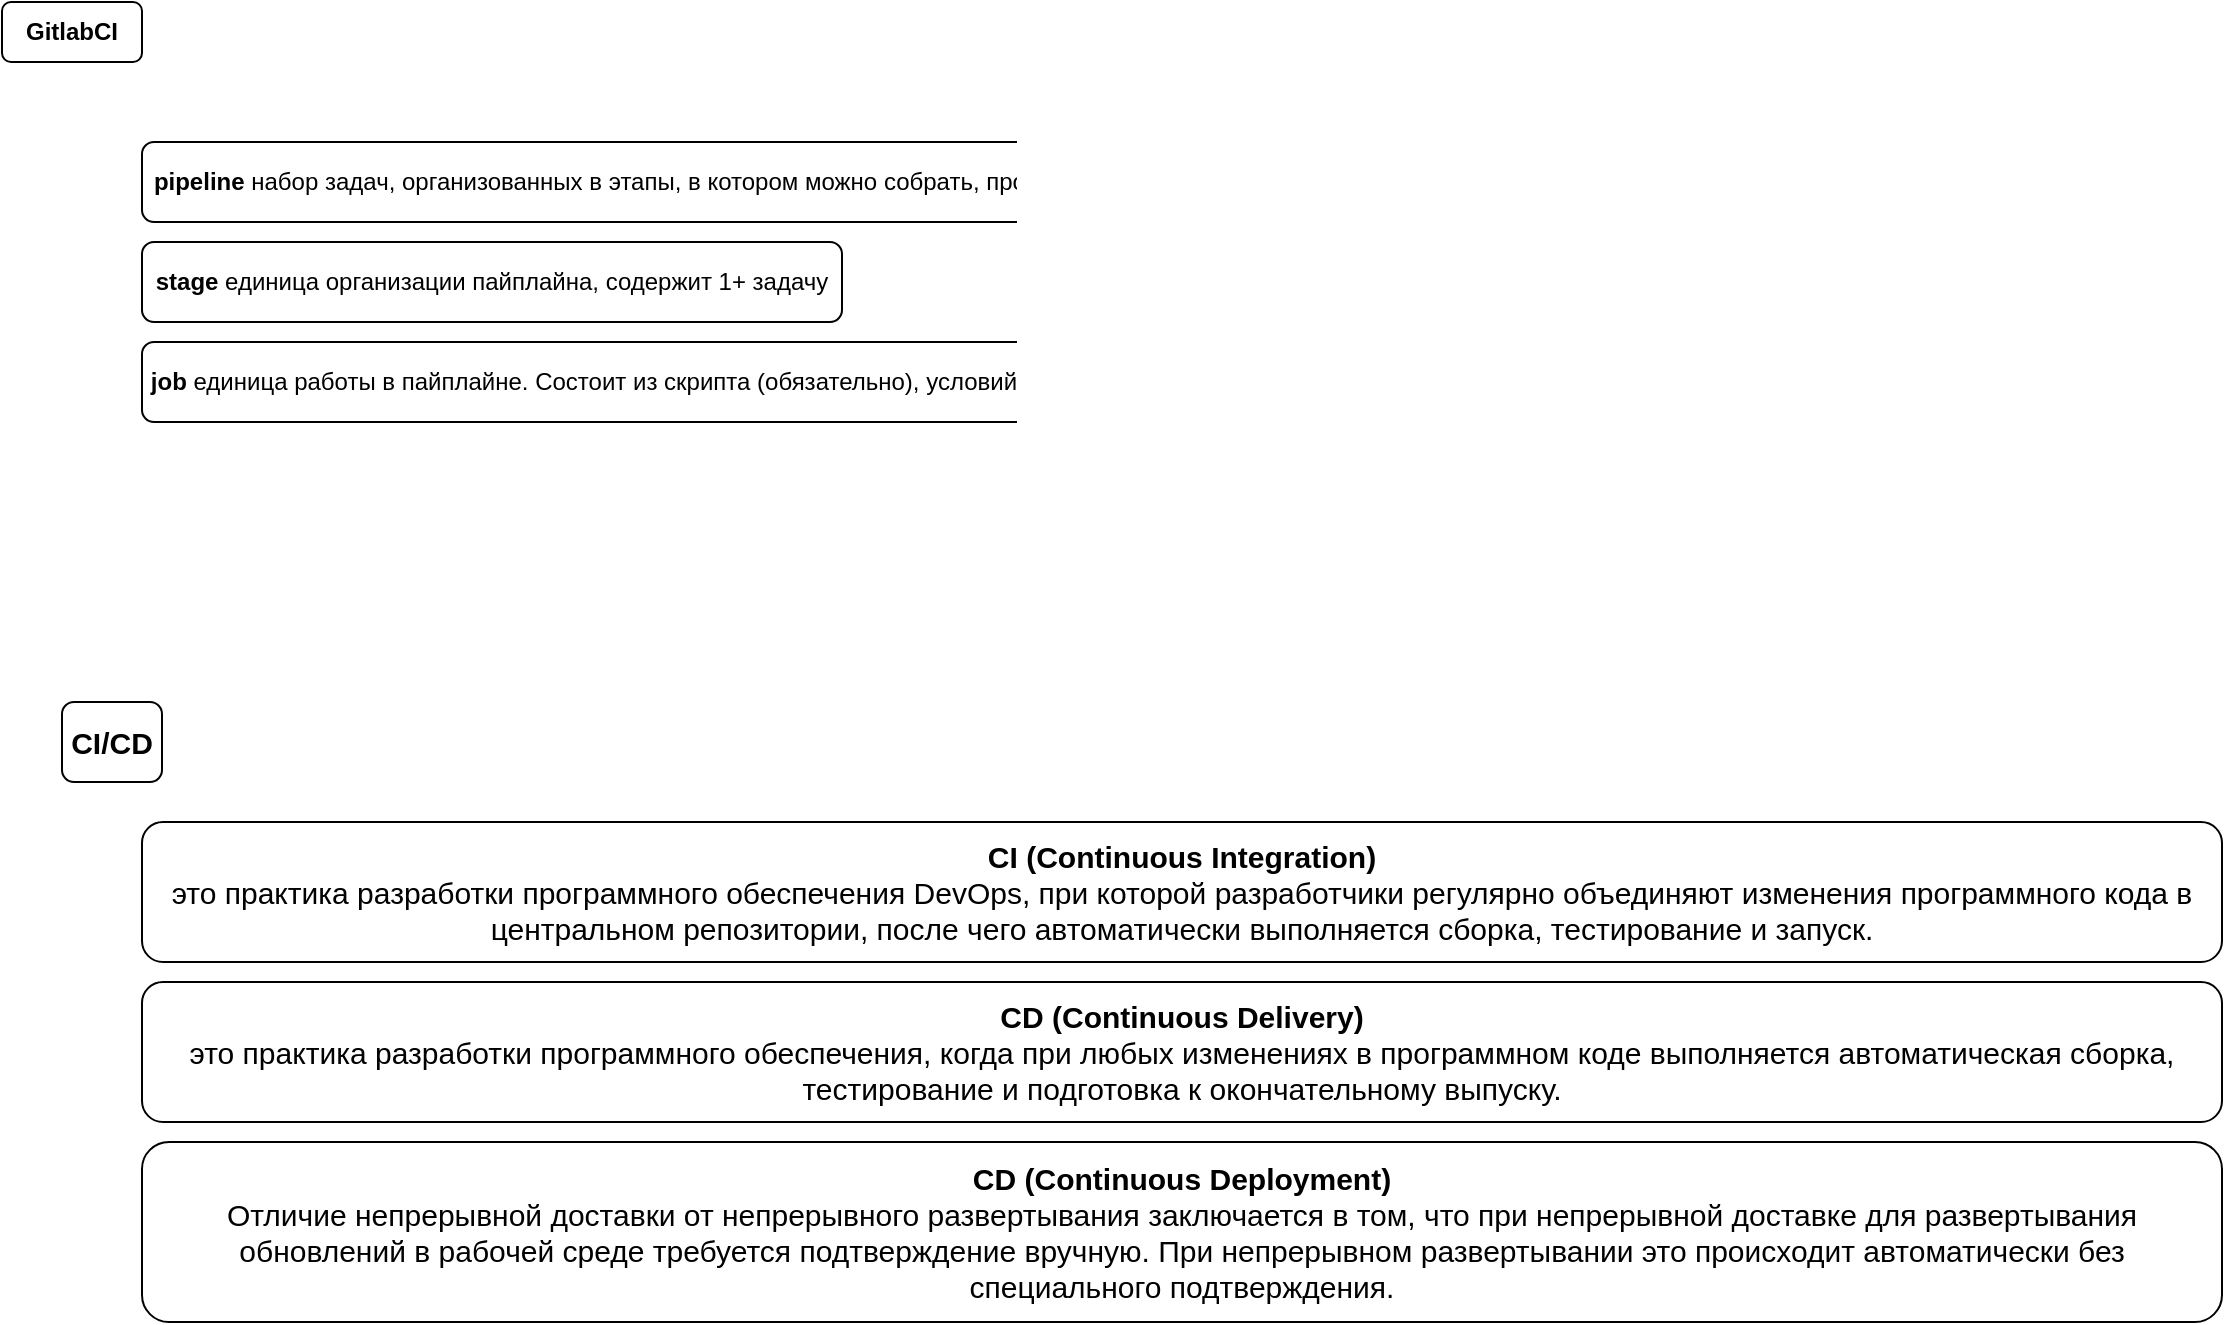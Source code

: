 <mxfile version="19.0.3" type="device"><diagram id="RZgq4uTwEvzrkPcMxdX6" name="Страница 1"><mxGraphModel dx="1422" dy="905" grid="1" gridSize="10" guides="1" tooltips="1" connect="1" arrows="1" fold="1" page="1" pageScale="1" pageWidth="1169" pageHeight="827" math="0" shadow="0"><root><mxCell id="0"/><mxCell id="1" parent="0"/><mxCell id="ewkrMoO525lByl4EsIe_-1" value="GitlabCI" style="rounded=1;whiteSpace=wrap;html=1;fontStyle=1" vertex="1" parent="1"><mxGeometry x="10" y="10" width="70" height="30" as="geometry"/></mxCell><mxCell id="ewkrMoO525lByl4EsIe_-2" value="&lt;b&gt;pipeline&amp;nbsp;&lt;/b&gt;набор задач, организованных в этапы, в котором можно собрать, протестировать, упаковать код, развернуть готовую сборку в облачный сервис, и пр." style="rounded=1;whiteSpace=wrap;html=1;" vertex="1" parent="1"><mxGeometry x="80" y="80" width="900" height="40" as="geometry"/></mxCell><mxCell id="ewkrMoO525lByl4EsIe_-3" value="&lt;b&gt;stage&amp;nbsp;&lt;/b&gt;единица организации пайплайна, содержит 1+ задачу" style="rounded=1;whiteSpace=wrap;html=1;" vertex="1" parent="1"><mxGeometry x="80" y="130" width="350" height="40" as="geometry"/></mxCell><mxCell id="ewkrMoO525lByl4EsIe_-4" value="&lt;b&gt;job&amp;nbsp;&lt;/b&gt;единица работы в пайплайне. Состоит из скрипта (обязательно), условий запуска, настроек публикации/кеширования артефактов и много другого" style="rounded=1;whiteSpace=wrap;html=1;" vertex="1" parent="1"><mxGeometry x="80" y="180" width="850" height="40" as="geometry"/></mxCell><mxCell id="ewkrMoO525lByl4EsIe_-5" value="CI/CD" style="rounded=1;whiteSpace=wrap;html=1;fontStyle=1;fontSize=15;" vertex="1" parent="1"><mxGeometry x="40" y="360" width="50" height="40" as="geometry"/></mxCell><mxCell id="ewkrMoO525lByl4EsIe_-6" value="&lt;b&gt;CI (Continuous Integration)&lt;br&gt;&lt;/b&gt;&#9;&#9;&#9;это практика разработки программного обеспечения DevOps, при которой разработчики регулярно объединяют изменения программного кода в центральном репозитории, после чего автоматически выполняется сборка, тестирование и запуск." style="rounded=1;whiteSpace=wrap;html=1;fontSize=15;" vertex="1" parent="1"><mxGeometry x="80" y="420" width="1040" height="70" as="geometry"/></mxCell><mxCell id="ewkrMoO525lByl4EsIe_-7" value="&lt;b&gt;CD (Continuous Delivery)&lt;br&gt;&lt;/b&gt;&#9;&#9;&#9; это практика разработки программного обеспечения, когда при любых изменениях в программном коде выполняется автоматическая сборка, тестирование и подготовка к окончательному выпуску." style="rounded=1;whiteSpace=wrap;html=1;fontSize=15;" vertex="1" parent="1"><mxGeometry x="80" y="500" width="1040" height="70" as="geometry"/></mxCell><mxCell id="ewkrMoO525lByl4EsIe_-8" value="&lt;b&gt;CD (Continuous Deployment)&lt;br&gt;&lt;/b&gt;&#9;&#9;&#9;Отличие непрерывной доставки от непрерывного развертывания заключается в том, что при непрерывной доставке для развертывания обновлений в рабочей среде требуется подтверждение вручную. При непрерывном развертывании это происходит автоматически без специального подтверждения." style="rounded=1;whiteSpace=wrap;html=1;fontSize=15;" vertex="1" parent="1"><mxGeometry x="80" y="580" width="1040" height="90" as="geometry"/></mxCell></root></mxGraphModel></diagram></mxfile>